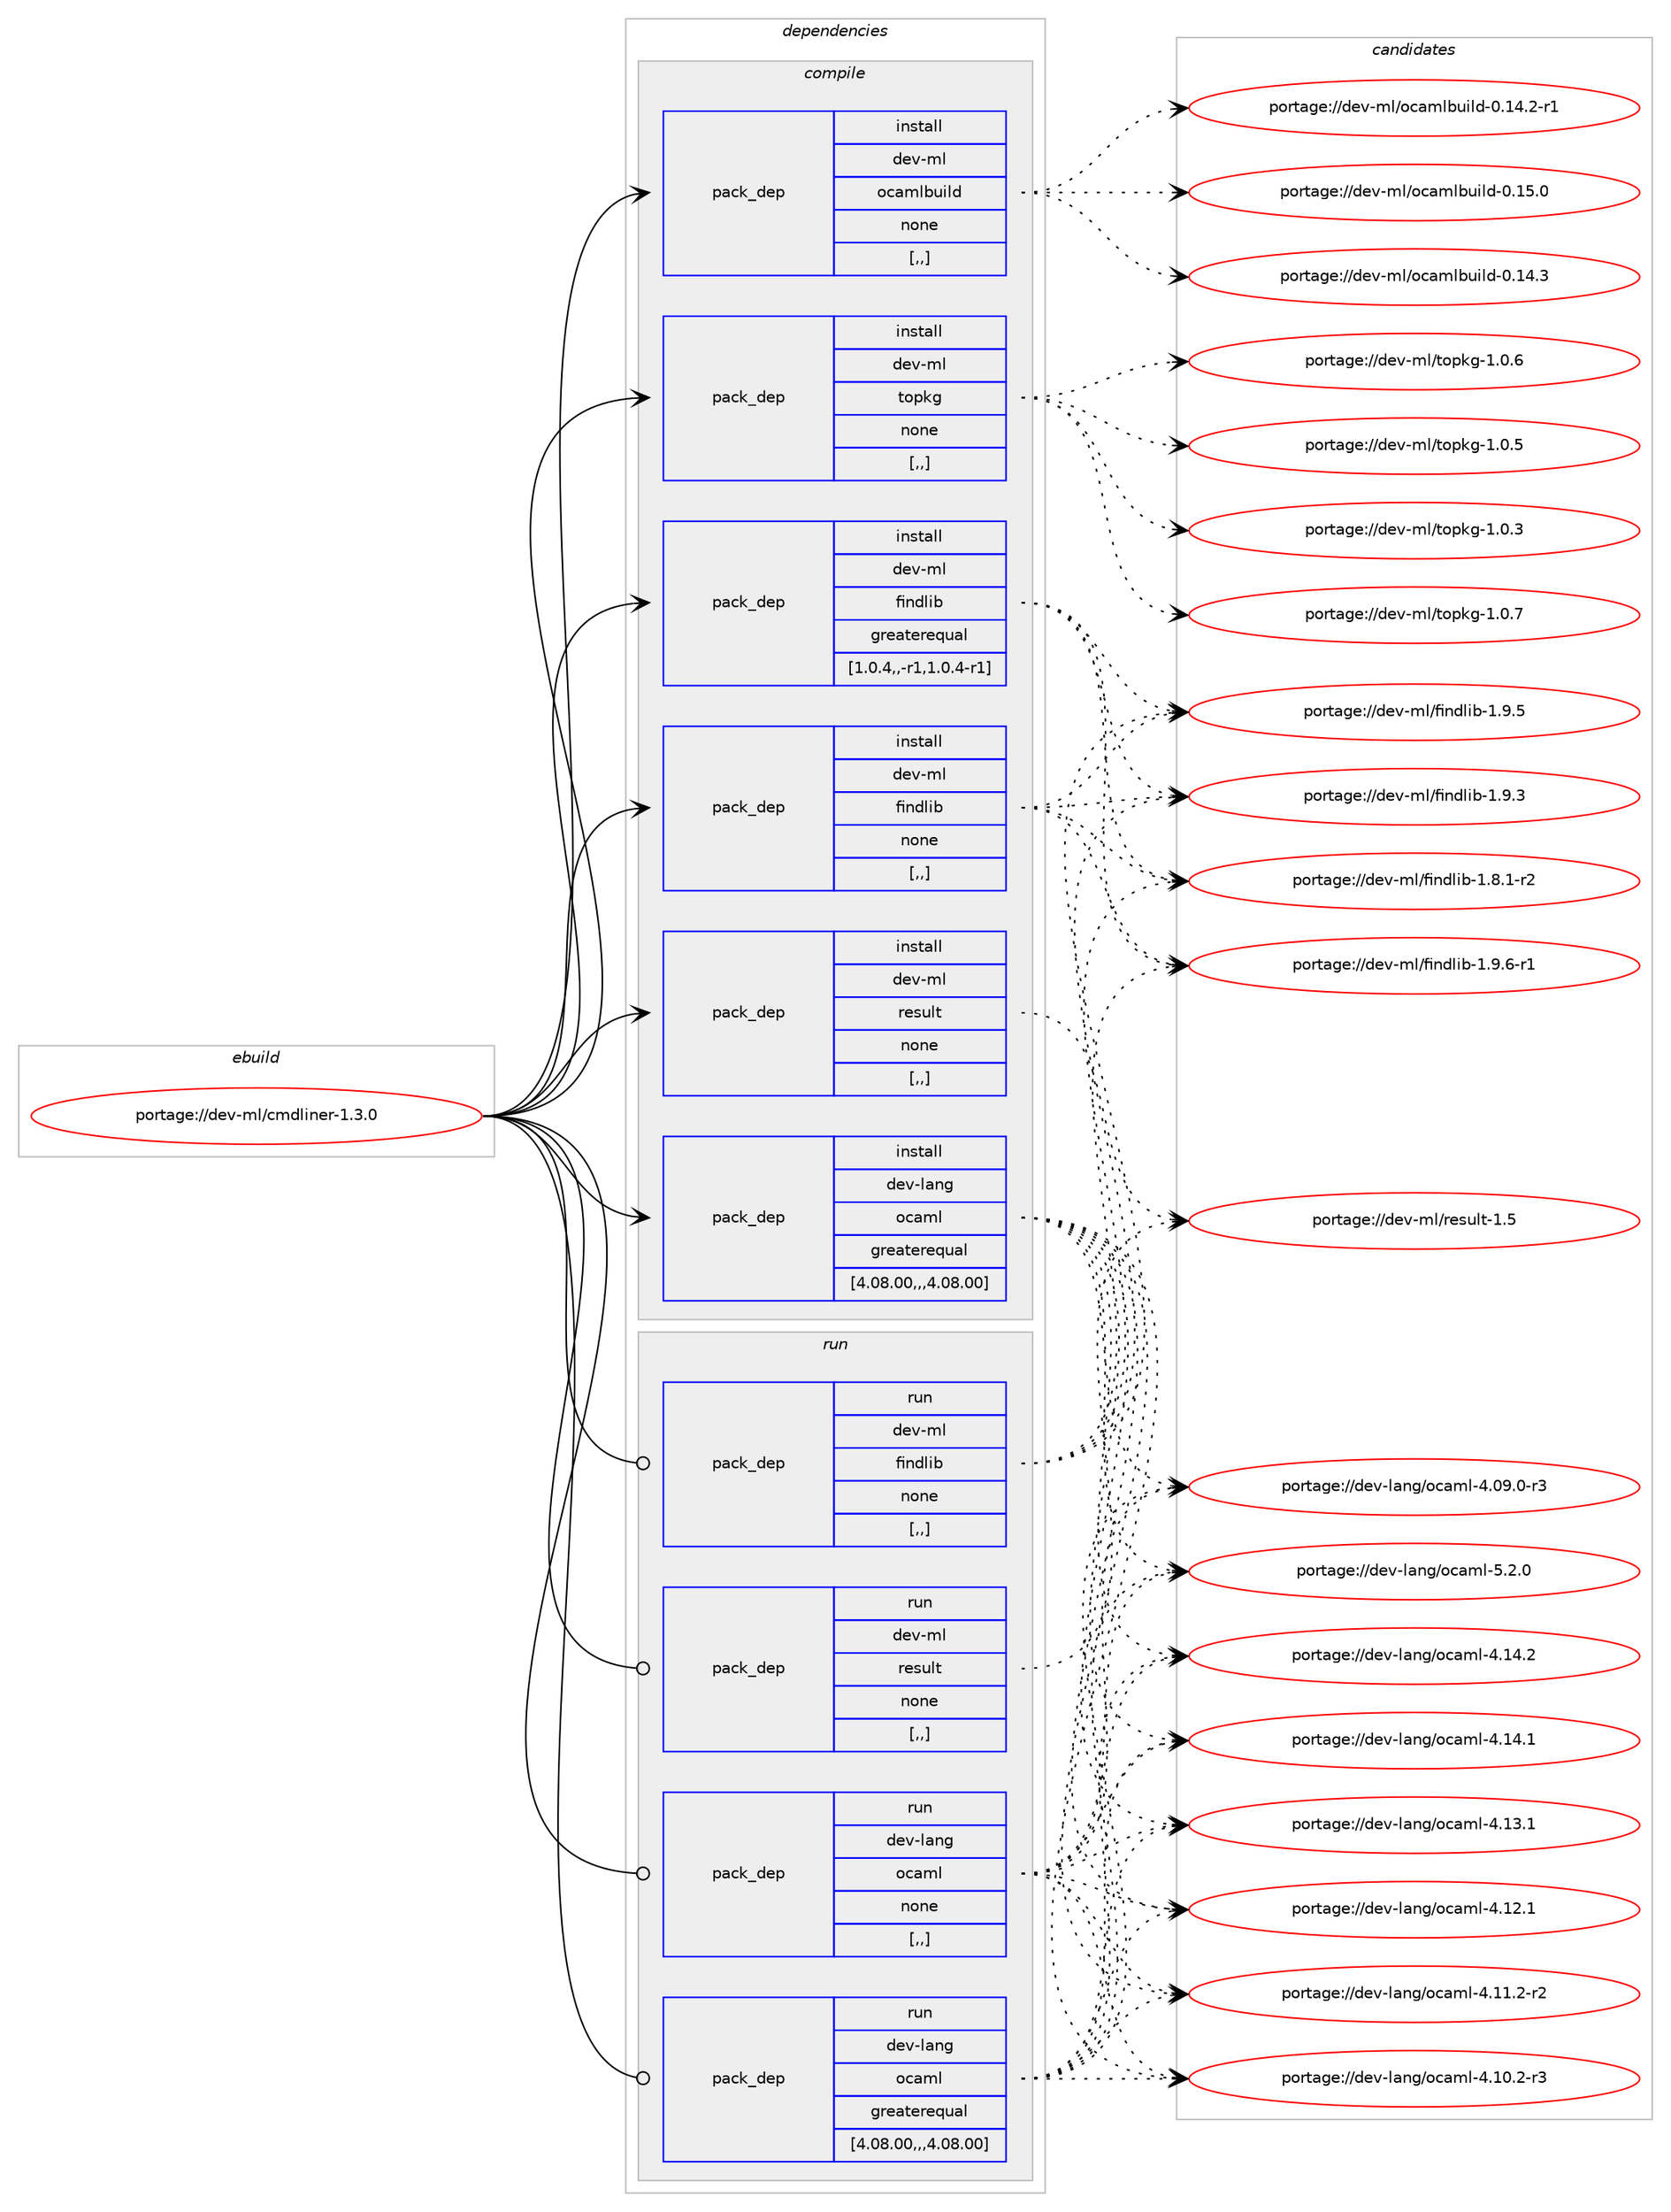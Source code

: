 digraph prolog {

# *************
# Graph options
# *************

newrank=true;
concentrate=true;
compound=true;
graph [rankdir=LR,fontname=Helvetica,fontsize=10,ranksep=1.5];#, ranksep=2.5, nodesep=0.2];
edge  [arrowhead=vee];
node  [fontname=Helvetica,fontsize=10];

# **********
# The ebuild
# **********

subgraph cluster_leftcol {
color=gray;
label=<<i>ebuild</i>>;
id [label="portage://dev-ml/cmdliner-1.3.0", color=red, width=4, href="../dev-ml/cmdliner-1.3.0.svg"];
}

# ****************
# The dependencies
# ****************

subgraph cluster_midcol {
color=gray;
label=<<i>dependencies</i>>;
subgraph cluster_compile {
fillcolor="#eeeeee";
style=filled;
label=<<i>compile</i>>;
subgraph pack87758 {
dependency118261 [label=<<TABLE BORDER="0" CELLBORDER="1" CELLSPACING="0" CELLPADDING="4" WIDTH="220"><TR><TD ROWSPAN="6" CELLPADDING="30">pack_dep</TD></TR><TR><TD WIDTH="110">install</TD></TR><TR><TD>dev-lang</TD></TR><TR><TD>ocaml</TD></TR><TR><TD>greaterequal</TD></TR><TR><TD>[4.08.00,,,4.08.00]</TD></TR></TABLE>>, shape=none, color=blue];
}
id:e -> dependency118261:w [weight=20,style="solid",arrowhead="vee"];
subgraph pack87759 {
dependency118262 [label=<<TABLE BORDER="0" CELLBORDER="1" CELLSPACING="0" CELLPADDING="4" WIDTH="220"><TR><TD ROWSPAN="6" CELLPADDING="30">pack_dep</TD></TR><TR><TD WIDTH="110">install</TD></TR><TR><TD>dev-ml</TD></TR><TR><TD>findlib</TD></TR><TR><TD>greaterequal</TD></TR><TR><TD>[1.0.4,,-r1,1.0.4-r1]</TD></TR></TABLE>>, shape=none, color=blue];
}
id:e -> dependency118262:w [weight=20,style="solid",arrowhead="vee"];
subgraph pack87760 {
dependency118263 [label=<<TABLE BORDER="0" CELLBORDER="1" CELLSPACING="0" CELLPADDING="4" WIDTH="220"><TR><TD ROWSPAN="6" CELLPADDING="30">pack_dep</TD></TR><TR><TD WIDTH="110">install</TD></TR><TR><TD>dev-ml</TD></TR><TR><TD>findlib</TD></TR><TR><TD>none</TD></TR><TR><TD>[,,]</TD></TR></TABLE>>, shape=none, color=blue];
}
id:e -> dependency118263:w [weight=20,style="solid",arrowhead="vee"];
subgraph pack87761 {
dependency118264 [label=<<TABLE BORDER="0" CELLBORDER="1" CELLSPACING="0" CELLPADDING="4" WIDTH="220"><TR><TD ROWSPAN="6" CELLPADDING="30">pack_dep</TD></TR><TR><TD WIDTH="110">install</TD></TR><TR><TD>dev-ml</TD></TR><TR><TD>ocamlbuild</TD></TR><TR><TD>none</TD></TR><TR><TD>[,,]</TD></TR></TABLE>>, shape=none, color=blue];
}
id:e -> dependency118264:w [weight=20,style="solid",arrowhead="vee"];
subgraph pack87762 {
dependency118265 [label=<<TABLE BORDER="0" CELLBORDER="1" CELLSPACING="0" CELLPADDING="4" WIDTH="220"><TR><TD ROWSPAN="6" CELLPADDING="30">pack_dep</TD></TR><TR><TD WIDTH="110">install</TD></TR><TR><TD>dev-ml</TD></TR><TR><TD>result</TD></TR><TR><TD>none</TD></TR><TR><TD>[,,]</TD></TR></TABLE>>, shape=none, color=blue];
}
id:e -> dependency118265:w [weight=20,style="solid",arrowhead="vee"];
subgraph pack87763 {
dependency118266 [label=<<TABLE BORDER="0" CELLBORDER="1" CELLSPACING="0" CELLPADDING="4" WIDTH="220"><TR><TD ROWSPAN="6" CELLPADDING="30">pack_dep</TD></TR><TR><TD WIDTH="110">install</TD></TR><TR><TD>dev-ml</TD></TR><TR><TD>topkg</TD></TR><TR><TD>none</TD></TR><TR><TD>[,,]</TD></TR></TABLE>>, shape=none, color=blue];
}
id:e -> dependency118266:w [weight=20,style="solid",arrowhead="vee"];
}
subgraph cluster_compileandrun {
fillcolor="#eeeeee";
style=filled;
label=<<i>compile and run</i>>;
}
subgraph cluster_run {
fillcolor="#eeeeee";
style=filled;
label=<<i>run</i>>;
subgraph pack87764 {
dependency118267 [label=<<TABLE BORDER="0" CELLBORDER="1" CELLSPACING="0" CELLPADDING="4" WIDTH="220"><TR><TD ROWSPAN="6" CELLPADDING="30">pack_dep</TD></TR><TR><TD WIDTH="110">run</TD></TR><TR><TD>dev-lang</TD></TR><TR><TD>ocaml</TD></TR><TR><TD>greaterequal</TD></TR><TR><TD>[4.08.00,,,4.08.00]</TD></TR></TABLE>>, shape=none, color=blue];
}
id:e -> dependency118267:w [weight=20,style="solid",arrowhead="odot"];
subgraph pack87765 {
dependency118268 [label=<<TABLE BORDER="0" CELLBORDER="1" CELLSPACING="0" CELLPADDING="4" WIDTH="220"><TR><TD ROWSPAN="6" CELLPADDING="30">pack_dep</TD></TR><TR><TD WIDTH="110">run</TD></TR><TR><TD>dev-lang</TD></TR><TR><TD>ocaml</TD></TR><TR><TD>none</TD></TR><TR><TD>[,,]</TD></TR></TABLE>>, shape=none, color=blue];
}
id:e -> dependency118268:w [weight=20,style="solid",arrowhead="odot"];
subgraph pack87766 {
dependency118269 [label=<<TABLE BORDER="0" CELLBORDER="1" CELLSPACING="0" CELLPADDING="4" WIDTH="220"><TR><TD ROWSPAN="6" CELLPADDING="30">pack_dep</TD></TR><TR><TD WIDTH="110">run</TD></TR><TR><TD>dev-ml</TD></TR><TR><TD>findlib</TD></TR><TR><TD>none</TD></TR><TR><TD>[,,]</TD></TR></TABLE>>, shape=none, color=blue];
}
id:e -> dependency118269:w [weight=20,style="solid",arrowhead="odot"];
subgraph pack87767 {
dependency118270 [label=<<TABLE BORDER="0" CELLBORDER="1" CELLSPACING="0" CELLPADDING="4" WIDTH="220"><TR><TD ROWSPAN="6" CELLPADDING="30">pack_dep</TD></TR><TR><TD WIDTH="110">run</TD></TR><TR><TD>dev-ml</TD></TR><TR><TD>result</TD></TR><TR><TD>none</TD></TR><TR><TD>[,,]</TD></TR></TABLE>>, shape=none, color=blue];
}
id:e -> dependency118270:w [weight=20,style="solid",arrowhead="odot"];
}
}

# **************
# The candidates
# **************

subgraph cluster_choices {
rank=same;
color=gray;
label=<<i>candidates</i>>;

subgraph choice87758 {
color=black;
nodesep=1;
choice1001011184510897110103471119997109108455346504648 [label="portage://dev-lang/ocaml-5.2.0", color=red, width=4,href="../dev-lang/ocaml-5.2.0.svg"];
choice100101118451089711010347111999710910845524649524650 [label="portage://dev-lang/ocaml-4.14.2", color=red, width=4,href="../dev-lang/ocaml-4.14.2.svg"];
choice100101118451089711010347111999710910845524649524649 [label="portage://dev-lang/ocaml-4.14.1", color=red, width=4,href="../dev-lang/ocaml-4.14.1.svg"];
choice100101118451089711010347111999710910845524649514649 [label="portage://dev-lang/ocaml-4.13.1", color=red, width=4,href="../dev-lang/ocaml-4.13.1.svg"];
choice100101118451089711010347111999710910845524649504649 [label="portage://dev-lang/ocaml-4.12.1", color=red, width=4,href="../dev-lang/ocaml-4.12.1.svg"];
choice1001011184510897110103471119997109108455246494946504511450 [label="portage://dev-lang/ocaml-4.11.2-r2", color=red, width=4,href="../dev-lang/ocaml-4.11.2-r2.svg"];
choice1001011184510897110103471119997109108455246494846504511451 [label="portage://dev-lang/ocaml-4.10.2-r3", color=red, width=4,href="../dev-lang/ocaml-4.10.2-r3.svg"];
choice1001011184510897110103471119997109108455246485746484511451 [label="portage://dev-lang/ocaml-4.09.0-r3", color=red, width=4,href="../dev-lang/ocaml-4.09.0-r3.svg"];
dependency118261:e -> choice1001011184510897110103471119997109108455346504648:w [style=dotted,weight="100"];
dependency118261:e -> choice100101118451089711010347111999710910845524649524650:w [style=dotted,weight="100"];
dependency118261:e -> choice100101118451089711010347111999710910845524649524649:w [style=dotted,weight="100"];
dependency118261:e -> choice100101118451089711010347111999710910845524649514649:w [style=dotted,weight="100"];
dependency118261:e -> choice100101118451089711010347111999710910845524649504649:w [style=dotted,weight="100"];
dependency118261:e -> choice1001011184510897110103471119997109108455246494946504511450:w [style=dotted,weight="100"];
dependency118261:e -> choice1001011184510897110103471119997109108455246494846504511451:w [style=dotted,weight="100"];
dependency118261:e -> choice1001011184510897110103471119997109108455246485746484511451:w [style=dotted,weight="100"];
}
subgraph choice87759 {
color=black;
nodesep=1;
choice1001011184510910847102105110100108105984549465746544511449 [label="portage://dev-ml/findlib-1.9.6-r1", color=red, width=4,href="../dev-ml/findlib-1.9.6-r1.svg"];
choice100101118451091084710210511010010810598454946574653 [label="portage://dev-ml/findlib-1.9.5", color=red, width=4,href="../dev-ml/findlib-1.9.5.svg"];
choice100101118451091084710210511010010810598454946574651 [label="portage://dev-ml/findlib-1.9.3", color=red, width=4,href="../dev-ml/findlib-1.9.3.svg"];
choice1001011184510910847102105110100108105984549465646494511450 [label="portage://dev-ml/findlib-1.8.1-r2", color=red, width=4,href="../dev-ml/findlib-1.8.1-r2.svg"];
dependency118262:e -> choice1001011184510910847102105110100108105984549465746544511449:w [style=dotted,weight="100"];
dependency118262:e -> choice100101118451091084710210511010010810598454946574653:w [style=dotted,weight="100"];
dependency118262:e -> choice100101118451091084710210511010010810598454946574651:w [style=dotted,weight="100"];
dependency118262:e -> choice1001011184510910847102105110100108105984549465646494511450:w [style=dotted,weight="100"];
}
subgraph choice87760 {
color=black;
nodesep=1;
choice1001011184510910847102105110100108105984549465746544511449 [label="portage://dev-ml/findlib-1.9.6-r1", color=red, width=4,href="../dev-ml/findlib-1.9.6-r1.svg"];
choice100101118451091084710210511010010810598454946574653 [label="portage://dev-ml/findlib-1.9.5", color=red, width=4,href="../dev-ml/findlib-1.9.5.svg"];
choice100101118451091084710210511010010810598454946574651 [label="portage://dev-ml/findlib-1.9.3", color=red, width=4,href="../dev-ml/findlib-1.9.3.svg"];
choice1001011184510910847102105110100108105984549465646494511450 [label="portage://dev-ml/findlib-1.8.1-r2", color=red, width=4,href="../dev-ml/findlib-1.8.1-r2.svg"];
dependency118263:e -> choice1001011184510910847102105110100108105984549465746544511449:w [style=dotted,weight="100"];
dependency118263:e -> choice100101118451091084710210511010010810598454946574653:w [style=dotted,weight="100"];
dependency118263:e -> choice100101118451091084710210511010010810598454946574651:w [style=dotted,weight="100"];
dependency118263:e -> choice1001011184510910847102105110100108105984549465646494511450:w [style=dotted,weight="100"];
}
subgraph choice87761 {
color=black;
nodesep=1;
choice100101118451091084711199971091089811710510810045484649534648 [label="portage://dev-ml/ocamlbuild-0.15.0", color=red, width=4,href="../dev-ml/ocamlbuild-0.15.0.svg"];
choice100101118451091084711199971091089811710510810045484649524651 [label="portage://dev-ml/ocamlbuild-0.14.3", color=red, width=4,href="../dev-ml/ocamlbuild-0.14.3.svg"];
choice1001011184510910847111999710910898117105108100454846495246504511449 [label="portage://dev-ml/ocamlbuild-0.14.2-r1", color=red, width=4,href="../dev-ml/ocamlbuild-0.14.2-r1.svg"];
dependency118264:e -> choice100101118451091084711199971091089811710510810045484649534648:w [style=dotted,weight="100"];
dependency118264:e -> choice100101118451091084711199971091089811710510810045484649524651:w [style=dotted,weight="100"];
dependency118264:e -> choice1001011184510910847111999710910898117105108100454846495246504511449:w [style=dotted,weight="100"];
}
subgraph choice87762 {
color=black;
nodesep=1;
choice100101118451091084711410111511710811645494653 [label="portage://dev-ml/result-1.5", color=red, width=4,href="../dev-ml/result-1.5.svg"];
dependency118265:e -> choice100101118451091084711410111511710811645494653:w [style=dotted,weight="100"];
}
subgraph choice87763 {
color=black;
nodesep=1;
choice1001011184510910847116111112107103454946484655 [label="portage://dev-ml/topkg-1.0.7", color=red, width=4,href="../dev-ml/topkg-1.0.7.svg"];
choice1001011184510910847116111112107103454946484654 [label="portage://dev-ml/topkg-1.0.6", color=red, width=4,href="../dev-ml/topkg-1.0.6.svg"];
choice1001011184510910847116111112107103454946484653 [label="portage://dev-ml/topkg-1.0.5", color=red, width=4,href="../dev-ml/topkg-1.0.5.svg"];
choice1001011184510910847116111112107103454946484651 [label="portage://dev-ml/topkg-1.0.3", color=red, width=4,href="../dev-ml/topkg-1.0.3.svg"];
dependency118266:e -> choice1001011184510910847116111112107103454946484655:w [style=dotted,weight="100"];
dependency118266:e -> choice1001011184510910847116111112107103454946484654:w [style=dotted,weight="100"];
dependency118266:e -> choice1001011184510910847116111112107103454946484653:w [style=dotted,weight="100"];
dependency118266:e -> choice1001011184510910847116111112107103454946484651:w [style=dotted,weight="100"];
}
subgraph choice87764 {
color=black;
nodesep=1;
choice1001011184510897110103471119997109108455346504648 [label="portage://dev-lang/ocaml-5.2.0", color=red, width=4,href="../dev-lang/ocaml-5.2.0.svg"];
choice100101118451089711010347111999710910845524649524650 [label="portage://dev-lang/ocaml-4.14.2", color=red, width=4,href="../dev-lang/ocaml-4.14.2.svg"];
choice100101118451089711010347111999710910845524649524649 [label="portage://dev-lang/ocaml-4.14.1", color=red, width=4,href="../dev-lang/ocaml-4.14.1.svg"];
choice100101118451089711010347111999710910845524649514649 [label="portage://dev-lang/ocaml-4.13.1", color=red, width=4,href="../dev-lang/ocaml-4.13.1.svg"];
choice100101118451089711010347111999710910845524649504649 [label="portage://dev-lang/ocaml-4.12.1", color=red, width=4,href="../dev-lang/ocaml-4.12.1.svg"];
choice1001011184510897110103471119997109108455246494946504511450 [label="portage://dev-lang/ocaml-4.11.2-r2", color=red, width=4,href="../dev-lang/ocaml-4.11.2-r2.svg"];
choice1001011184510897110103471119997109108455246494846504511451 [label="portage://dev-lang/ocaml-4.10.2-r3", color=red, width=4,href="../dev-lang/ocaml-4.10.2-r3.svg"];
choice1001011184510897110103471119997109108455246485746484511451 [label="portage://dev-lang/ocaml-4.09.0-r3", color=red, width=4,href="../dev-lang/ocaml-4.09.0-r3.svg"];
dependency118267:e -> choice1001011184510897110103471119997109108455346504648:w [style=dotted,weight="100"];
dependency118267:e -> choice100101118451089711010347111999710910845524649524650:w [style=dotted,weight="100"];
dependency118267:e -> choice100101118451089711010347111999710910845524649524649:w [style=dotted,weight="100"];
dependency118267:e -> choice100101118451089711010347111999710910845524649514649:w [style=dotted,weight="100"];
dependency118267:e -> choice100101118451089711010347111999710910845524649504649:w [style=dotted,weight="100"];
dependency118267:e -> choice1001011184510897110103471119997109108455246494946504511450:w [style=dotted,weight="100"];
dependency118267:e -> choice1001011184510897110103471119997109108455246494846504511451:w [style=dotted,weight="100"];
dependency118267:e -> choice1001011184510897110103471119997109108455246485746484511451:w [style=dotted,weight="100"];
}
subgraph choice87765 {
color=black;
nodesep=1;
choice1001011184510897110103471119997109108455346504648 [label="portage://dev-lang/ocaml-5.2.0", color=red, width=4,href="../dev-lang/ocaml-5.2.0.svg"];
choice100101118451089711010347111999710910845524649524650 [label="portage://dev-lang/ocaml-4.14.2", color=red, width=4,href="../dev-lang/ocaml-4.14.2.svg"];
choice100101118451089711010347111999710910845524649524649 [label="portage://dev-lang/ocaml-4.14.1", color=red, width=4,href="../dev-lang/ocaml-4.14.1.svg"];
choice100101118451089711010347111999710910845524649514649 [label="portage://dev-lang/ocaml-4.13.1", color=red, width=4,href="../dev-lang/ocaml-4.13.1.svg"];
choice100101118451089711010347111999710910845524649504649 [label="portage://dev-lang/ocaml-4.12.1", color=red, width=4,href="../dev-lang/ocaml-4.12.1.svg"];
choice1001011184510897110103471119997109108455246494946504511450 [label="portage://dev-lang/ocaml-4.11.2-r2", color=red, width=4,href="../dev-lang/ocaml-4.11.2-r2.svg"];
choice1001011184510897110103471119997109108455246494846504511451 [label="portage://dev-lang/ocaml-4.10.2-r3", color=red, width=4,href="../dev-lang/ocaml-4.10.2-r3.svg"];
choice1001011184510897110103471119997109108455246485746484511451 [label="portage://dev-lang/ocaml-4.09.0-r3", color=red, width=4,href="../dev-lang/ocaml-4.09.0-r3.svg"];
dependency118268:e -> choice1001011184510897110103471119997109108455346504648:w [style=dotted,weight="100"];
dependency118268:e -> choice100101118451089711010347111999710910845524649524650:w [style=dotted,weight="100"];
dependency118268:e -> choice100101118451089711010347111999710910845524649524649:w [style=dotted,weight="100"];
dependency118268:e -> choice100101118451089711010347111999710910845524649514649:w [style=dotted,weight="100"];
dependency118268:e -> choice100101118451089711010347111999710910845524649504649:w [style=dotted,weight="100"];
dependency118268:e -> choice1001011184510897110103471119997109108455246494946504511450:w [style=dotted,weight="100"];
dependency118268:e -> choice1001011184510897110103471119997109108455246494846504511451:w [style=dotted,weight="100"];
dependency118268:e -> choice1001011184510897110103471119997109108455246485746484511451:w [style=dotted,weight="100"];
}
subgraph choice87766 {
color=black;
nodesep=1;
choice1001011184510910847102105110100108105984549465746544511449 [label="portage://dev-ml/findlib-1.9.6-r1", color=red, width=4,href="../dev-ml/findlib-1.9.6-r1.svg"];
choice100101118451091084710210511010010810598454946574653 [label="portage://dev-ml/findlib-1.9.5", color=red, width=4,href="../dev-ml/findlib-1.9.5.svg"];
choice100101118451091084710210511010010810598454946574651 [label="portage://dev-ml/findlib-1.9.3", color=red, width=4,href="../dev-ml/findlib-1.9.3.svg"];
choice1001011184510910847102105110100108105984549465646494511450 [label="portage://dev-ml/findlib-1.8.1-r2", color=red, width=4,href="../dev-ml/findlib-1.8.1-r2.svg"];
dependency118269:e -> choice1001011184510910847102105110100108105984549465746544511449:w [style=dotted,weight="100"];
dependency118269:e -> choice100101118451091084710210511010010810598454946574653:w [style=dotted,weight="100"];
dependency118269:e -> choice100101118451091084710210511010010810598454946574651:w [style=dotted,weight="100"];
dependency118269:e -> choice1001011184510910847102105110100108105984549465646494511450:w [style=dotted,weight="100"];
}
subgraph choice87767 {
color=black;
nodesep=1;
choice100101118451091084711410111511710811645494653 [label="portage://dev-ml/result-1.5", color=red, width=4,href="../dev-ml/result-1.5.svg"];
dependency118270:e -> choice100101118451091084711410111511710811645494653:w [style=dotted,weight="100"];
}
}

}
